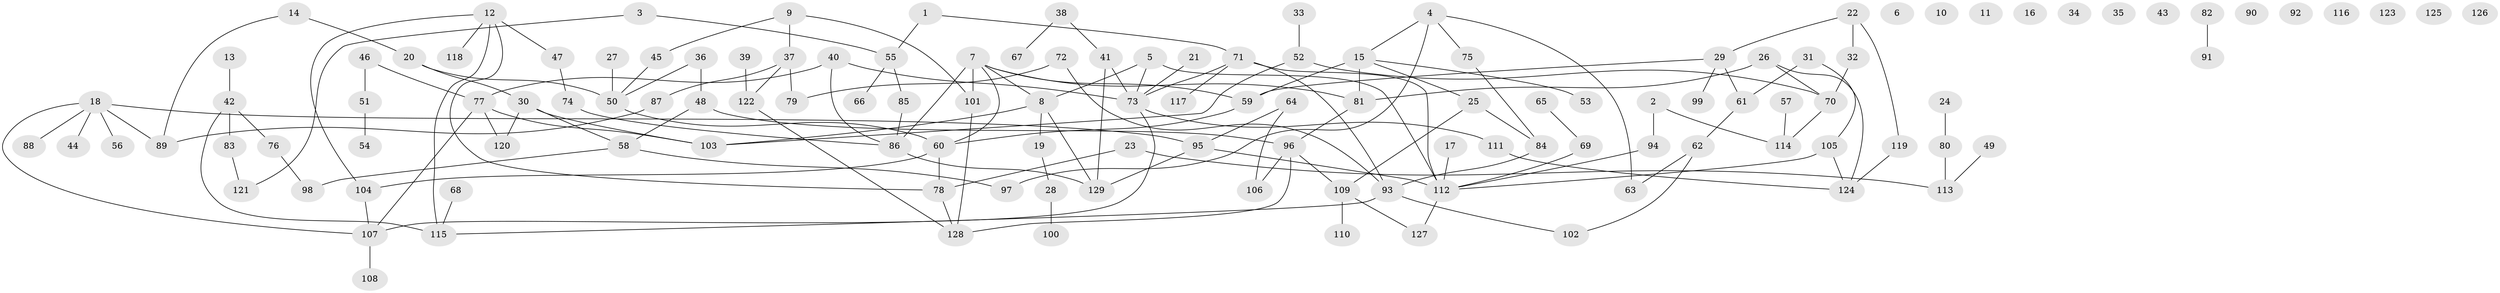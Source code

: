 // Generated by graph-tools (version 1.1) at 2025/39/03/09/25 04:39:52]
// undirected, 129 vertices, 157 edges
graph export_dot {
graph [start="1"]
  node [color=gray90,style=filled];
  1;
  2;
  3;
  4;
  5;
  6;
  7;
  8;
  9;
  10;
  11;
  12;
  13;
  14;
  15;
  16;
  17;
  18;
  19;
  20;
  21;
  22;
  23;
  24;
  25;
  26;
  27;
  28;
  29;
  30;
  31;
  32;
  33;
  34;
  35;
  36;
  37;
  38;
  39;
  40;
  41;
  42;
  43;
  44;
  45;
  46;
  47;
  48;
  49;
  50;
  51;
  52;
  53;
  54;
  55;
  56;
  57;
  58;
  59;
  60;
  61;
  62;
  63;
  64;
  65;
  66;
  67;
  68;
  69;
  70;
  71;
  72;
  73;
  74;
  75;
  76;
  77;
  78;
  79;
  80;
  81;
  82;
  83;
  84;
  85;
  86;
  87;
  88;
  89;
  90;
  91;
  92;
  93;
  94;
  95;
  96;
  97;
  98;
  99;
  100;
  101;
  102;
  103;
  104;
  105;
  106;
  107;
  108;
  109;
  110;
  111;
  112;
  113;
  114;
  115;
  116;
  117;
  118;
  119;
  120;
  121;
  122;
  123;
  124;
  125;
  126;
  127;
  128;
  129;
  1 -- 55;
  1 -- 71;
  2 -- 94;
  2 -- 114;
  3 -- 55;
  3 -- 121;
  4 -- 15;
  4 -- 63;
  4 -- 75;
  4 -- 97;
  5 -- 8;
  5 -- 73;
  5 -- 112;
  7 -- 8;
  7 -- 59;
  7 -- 60;
  7 -- 81;
  7 -- 86;
  7 -- 101;
  8 -- 19;
  8 -- 103;
  8 -- 129;
  9 -- 37;
  9 -- 45;
  9 -- 101;
  12 -- 47;
  12 -- 78;
  12 -- 104;
  12 -- 115;
  12 -- 118;
  13 -- 42;
  14 -- 20;
  14 -- 89;
  15 -- 25;
  15 -- 53;
  15 -- 59;
  15 -- 81;
  17 -- 112;
  18 -- 44;
  18 -- 56;
  18 -- 88;
  18 -- 89;
  18 -- 95;
  18 -- 107;
  19 -- 28;
  20 -- 30;
  20 -- 50;
  21 -- 73;
  22 -- 29;
  22 -- 32;
  22 -- 119;
  23 -- 78;
  23 -- 113;
  24 -- 80;
  25 -- 84;
  25 -- 109;
  26 -- 70;
  26 -- 81;
  26 -- 124;
  27 -- 50;
  28 -- 100;
  29 -- 59;
  29 -- 61;
  29 -- 99;
  30 -- 58;
  30 -- 103;
  30 -- 120;
  31 -- 61;
  31 -- 105;
  32 -- 70;
  33 -- 52;
  36 -- 48;
  36 -- 50;
  37 -- 79;
  37 -- 87;
  37 -- 122;
  38 -- 41;
  38 -- 67;
  39 -- 122;
  40 -- 73;
  40 -- 77;
  40 -- 86;
  41 -- 73;
  41 -- 129;
  42 -- 76;
  42 -- 83;
  42 -- 115;
  45 -- 50;
  46 -- 51;
  46 -- 77;
  47 -- 74;
  48 -- 58;
  48 -- 96;
  49 -- 113;
  50 -- 60;
  51 -- 54;
  52 -- 70;
  52 -- 103;
  55 -- 66;
  55 -- 85;
  57 -- 114;
  58 -- 97;
  58 -- 98;
  59 -- 60;
  60 -- 78;
  60 -- 104;
  61 -- 62;
  62 -- 63;
  62 -- 102;
  64 -- 95;
  64 -- 106;
  65 -- 69;
  68 -- 115;
  69 -- 112;
  70 -- 114;
  71 -- 73;
  71 -- 93;
  71 -- 112;
  71 -- 117;
  72 -- 79;
  72 -- 93;
  73 -- 107;
  73 -- 111;
  74 -- 86;
  75 -- 84;
  76 -- 98;
  77 -- 103;
  77 -- 107;
  77 -- 120;
  78 -- 128;
  80 -- 113;
  81 -- 96;
  82 -- 91;
  83 -- 121;
  84 -- 93;
  85 -- 86;
  86 -- 129;
  87 -- 89;
  93 -- 102;
  93 -- 115;
  94 -- 112;
  95 -- 112;
  95 -- 129;
  96 -- 106;
  96 -- 109;
  96 -- 128;
  101 -- 128;
  104 -- 107;
  105 -- 112;
  105 -- 124;
  107 -- 108;
  109 -- 110;
  109 -- 127;
  111 -- 124;
  112 -- 127;
  119 -- 124;
  122 -- 128;
}
